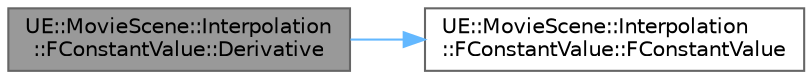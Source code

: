 digraph "UE::MovieScene::Interpolation::FConstantValue::Derivative"
{
 // INTERACTIVE_SVG=YES
 // LATEX_PDF_SIZE
  bgcolor="transparent";
  edge [fontname=Helvetica,fontsize=10,labelfontname=Helvetica,labelfontsize=10];
  node [fontname=Helvetica,fontsize=10,shape=box,height=0.2,width=0.4];
  rankdir="LR";
  Node1 [id="Node000001",label="UE::MovieScene::Interpolation\l::FConstantValue::Derivative",height=0.2,width=0.4,color="gray40", fillcolor="grey60", style="filled", fontcolor="black",tooltip=" "];
  Node1 -> Node2 [id="edge1_Node000001_Node000002",color="steelblue1",style="solid",tooltip=" "];
  Node2 [id="Node000002",label="UE::MovieScene::Interpolation\l::FConstantValue::FConstantValue",height=0.2,width=0.4,color="grey40", fillcolor="white", style="filled",URL="$d0/dc1/structUE_1_1MovieScene_1_1Interpolation_1_1FConstantValue.html#a6feb5093a5bc295f7cf99b07109ba41e",tooltip=" "];
}
